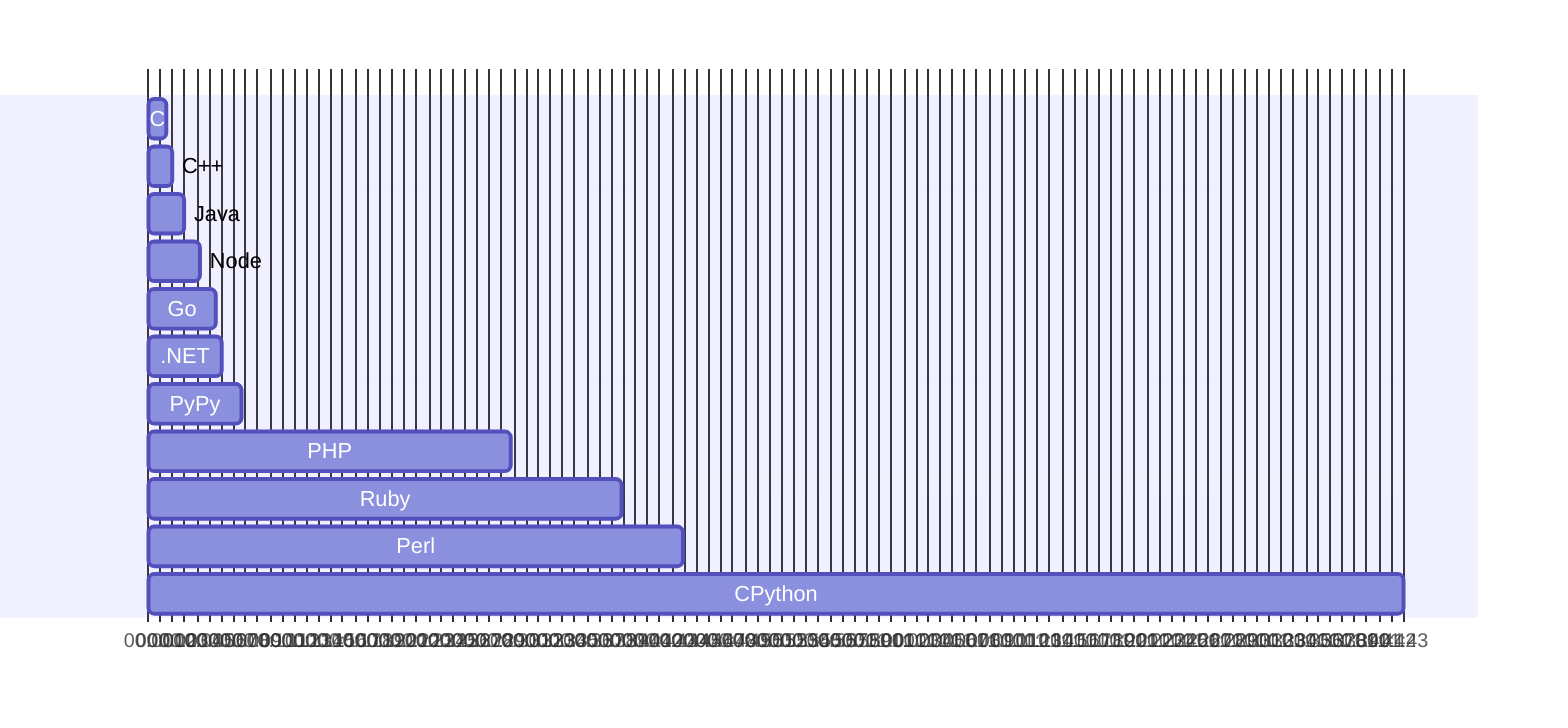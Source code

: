 gantt
    tickInterval 1second
    todayMarker off
    dateFormat mm:ss.SSS
    AxisFormat %M:%S
    C       : 00:00.000, 00:01.460
    C++     : 00:00.000, 00:01.920
    Java    : 00:00.000, 00:02.960
    Node    : 00:00.000, 00:04.240
    Go      : 00:00.000, 00:05.530
    .NET    : 00:00.000, 00:05.940
    PyPy    : 00:00.000, 00:07.641
    PHP     : 00:00.000, 00:29.780
    Ruby    : 00:00.000, 00:38.910
    Perl    : 00:00.000, 00:43.866
    CPython : 00:00.000, 01:43.024